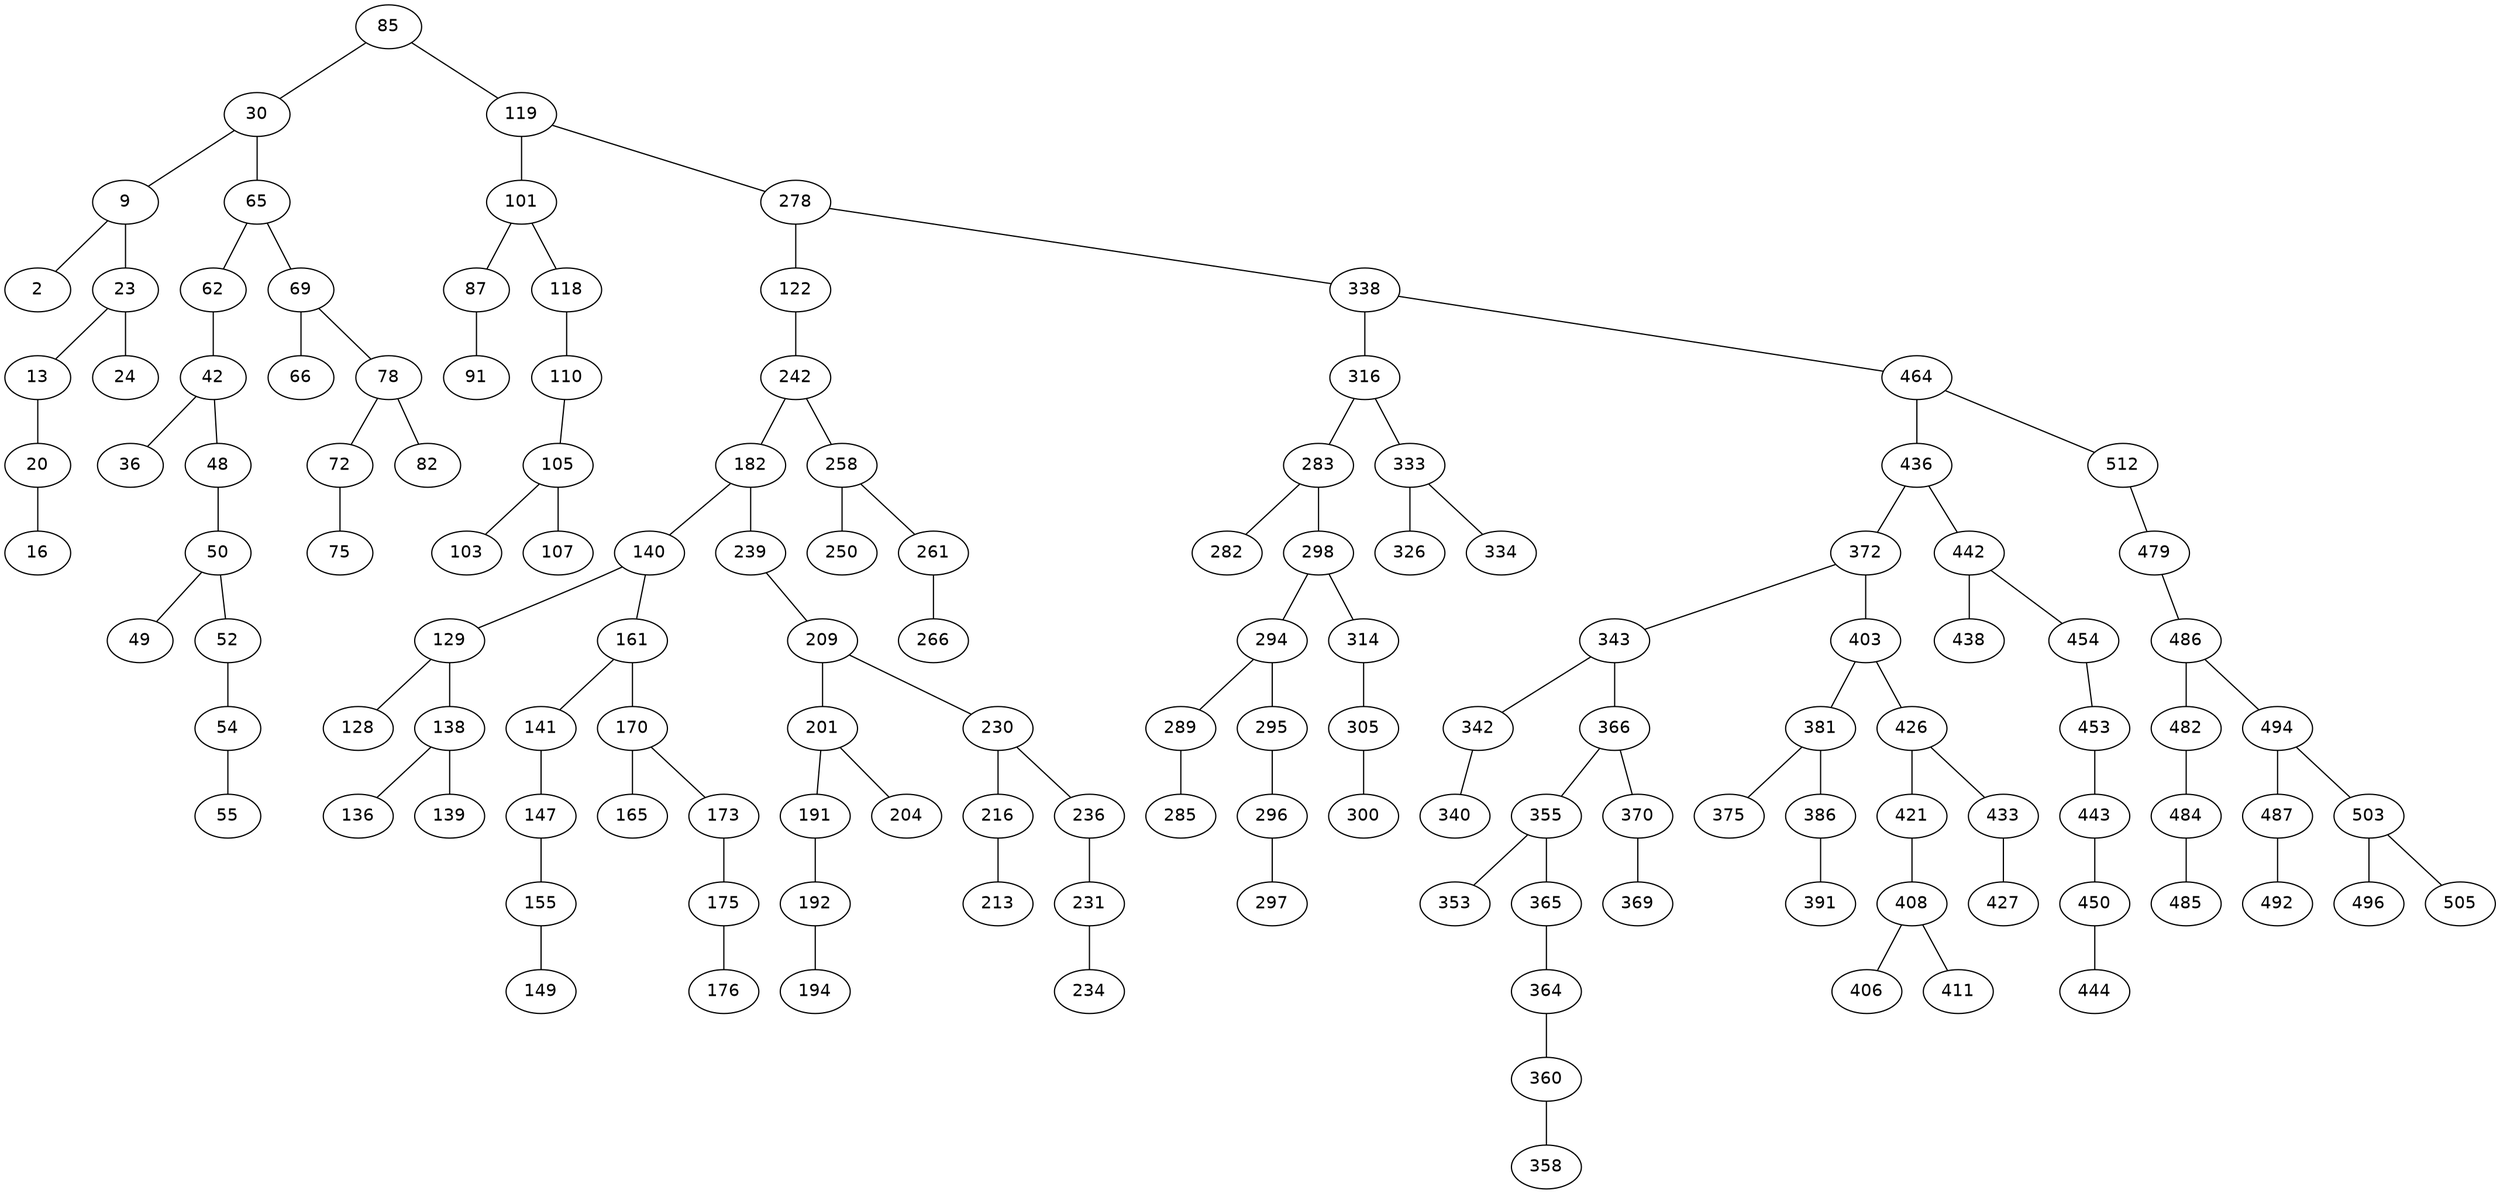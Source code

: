 graph BST {
    node [fontname="Helvetica"];
    85 [label="85"];
    85 -- 30;
    30 [label="30"];
    30 -- 9;
    9 [label="9"];
    9 -- 2;
    2 [label="2"];
    9 -- 23;
    23 [label="23"];
    23 -- 13;
    13 [label="13"];
    13 -- 20;
    20 [label="20"];
    20 -- 16;
    16 [label="16"];
    23 -- 24;
    24 [label="24"];
    30 -- 65;
    65 [label="65"];
    65 -- 62;
    62 [label="62"];
    62 -- 42;
    42 [label="42"];
    42 -- 36;
    36 [label="36"];
    42 -- 48;
    48 [label="48"];
    48 -- 50;
    50 [label="50"];
    50 -- 49;
    49 [label="49"];
    50 -- 52;
    52 [label="52"];
    52 -- 54;
    54 [label="54"];
    54 -- 55;
    55 [label="55"];
    65 -- 69;
    69 [label="69"];
    69 -- 66;
    66 [label="66"];
    69 -- 78;
    78 [label="78"];
    78 -- 72;
    72 [label="72"];
    72 -- 75;
    75 [label="75"];
    78 -- 82;
    82 [label="82"];
    85 -- 119;
    119 [label="119"];
    119 -- 101;
    101 [label="101"];
    101 -- 87;
    87 [label="87"];
    87 -- 91;
    91 [label="91"];
    101 -- 118;
    118 [label="118"];
    118 -- 110;
    110 [label="110"];
    110 -- 105;
    105 [label="105"];
    105 -- 103;
    103 [label="103"];
    105 -- 107;
    107 [label="107"];
    119 -- 278;
    278 [label="278"];
    278 -- 122;
    122 [label="122"];
    122 -- 242;
    242 [label="242"];
    242 -- 182;
    182 [label="182"];
    182 -- 140;
    140 [label="140"];
    140 -- 129;
    129 [label="129"];
    129 -- 128;
    128 [label="128"];
    129 -- 138;
    138 [label="138"];
    138 -- 136;
    136 [label="136"];
    138 -- 139;
    139 [label="139"];
    140 -- 161;
    161 [label="161"];
    161 -- 141;
    141 [label="141"];
    141 -- 147;
    147 [label="147"];
    147 -- 155;
    155 [label="155"];
    155 -- 149;
    149 [label="149"];
    161 -- 170;
    170 [label="170"];
    170 -- 165;
    165 [label="165"];
    170 -- 173;
    173 [label="173"];
    173 -- 175;
    175 [label="175"];
    175 -- 176;
    176 [label="176"];
    182 -- 239;
    239 [label="239"];
    239 -- 209;
    209 [label="209"];
    209 -- 201;
    201 [label="201"];
    201 -- 191;
    191 [label="191"];
    191 -- 192;
    192 [label="192"];
    192 -- 194;
    194 [label="194"];
    201 -- 204;
    204 [label="204"];
    209 -- 230;
    230 [label="230"];
    230 -- 216;
    216 [label="216"];
    216 -- 213;
    213 [label="213"];
    230 -- 236;
    236 [label="236"];
    236 -- 231;
    231 [label="231"];
    231 -- 234;
    234 [label="234"];
    242 -- 258;
    258 [label="258"];
    258 -- 250;
    250 [label="250"];
    258 -- 261;
    261 [label="261"];
    261 -- 266;
    266 [label="266"];
    278 -- 338;
    338 [label="338"];
    338 -- 316;
    316 [label="316"];
    316 -- 283;
    283 [label="283"];
    283 -- 282;
    282 [label="282"];
    283 -- 298;
    298 [label="298"];
    298 -- 294;
    294 [label="294"];
    294 -- 289;
    289 [label="289"];
    289 -- 285;
    285 [label="285"];
    294 -- 295;
    295 [label="295"];
    295 -- 296;
    296 [label="296"];
    296 -- 297;
    297 [label="297"];
    298 -- 314;
    314 [label="314"];
    314 -- 305;
    305 [label="305"];
    305 -- 300;
    300 [label="300"];
    316 -- 333;
    333 [label="333"];
    333 -- 326;
    326 [label="326"];
    333 -- 334;
    334 [label="334"];
    338 -- 464;
    464 [label="464"];
    464 -- 436;
    436 [label="436"];
    436 -- 372;
    372 [label="372"];
    372 -- 343;
    343 [label="343"];
    343 -- 342;
    342 [label="342"];
    342 -- 340;
    340 [label="340"];
    343 -- 366;
    366 [label="366"];
    366 -- 355;
    355 [label="355"];
    355 -- 353;
    353 [label="353"];
    355 -- 365;
    365 [label="365"];
    365 -- 364;
    364 [label="364"];
    364 -- 360;
    360 [label="360"];
    360 -- 358;
    358 [label="358"];
    366 -- 370;
    370 [label="370"];
    370 -- 369;
    369 [label="369"];
    372 -- 403;
    403 [label="403"];
    403 -- 381;
    381 [label="381"];
    381 -- 375;
    375 [label="375"];
    381 -- 386;
    386 [label="386"];
    386 -- 391;
    391 [label="391"];
    403 -- 426;
    426 [label="426"];
    426 -- 421;
    421 [label="421"];
    421 -- 408;
    408 [label="408"];
    408 -- 406;
    406 [label="406"];
    408 -- 411;
    411 [label="411"];
    426 -- 433;
    433 [label="433"];
    433 -- 427;
    427 [label="427"];
    436 -- 442;
    442 [label="442"];
    442 -- 438;
    438 [label="438"];
    442 -- 454;
    454 [label="454"];
    454 -- 453;
    453 [label="453"];
    453 -- 443;
    443 [label="443"];
    443 -- 450;
    450 [label="450"];
    450 -- 444;
    444 [label="444"];
    464 -- 512;
    512 [label="512"];
    512 -- 479;
    479 [label="479"];
    479 -- 486;
    486 [label="486"];
    486 -- 482;
    482 [label="482"];
    482 -- 484;
    484 [label="484"];
    484 -- 485;
    485 [label="485"];
    486 -- 494;
    494 [label="494"];
    494 -- 487;
    487 [label="487"];
    487 -- 492;
    492 [label="492"];
    494 -- 503;
    503 [label="503"];
    503 -- 496;
    496 [label="496"];
    503 -- 505;
    505 [label="505"];
}
